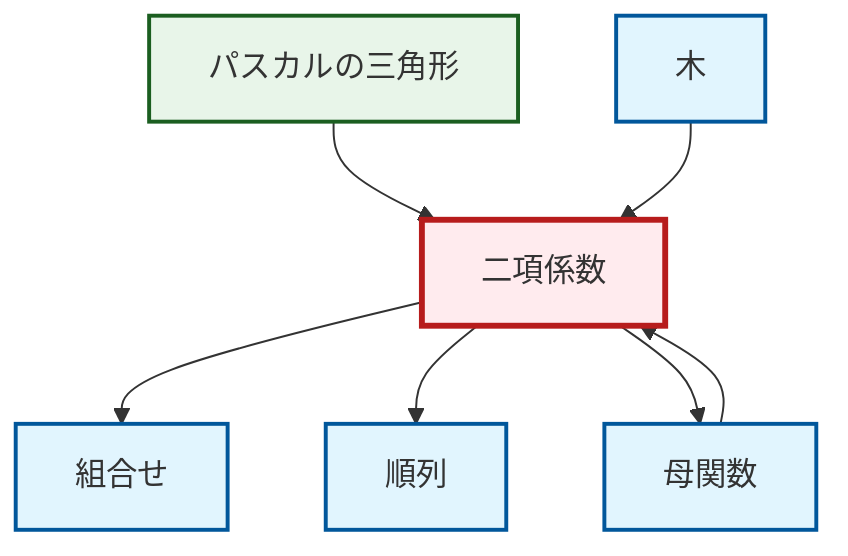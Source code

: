 graph TD
    classDef definition fill:#e1f5fe,stroke:#01579b,stroke-width:2px
    classDef theorem fill:#f3e5f5,stroke:#4a148c,stroke-width:2px
    classDef axiom fill:#fff3e0,stroke:#e65100,stroke-width:2px
    classDef example fill:#e8f5e9,stroke:#1b5e20,stroke-width:2px
    classDef current fill:#ffebee,stroke:#b71c1c,stroke-width:3px
    def-permutation["順列"]:::definition
    def-tree["木"]:::definition
    def-combination["組合せ"]:::definition
    ex-pascals-triangle["パスカルの三角形"]:::example
    def-binomial-coefficient["二項係数"]:::definition
    def-generating-function["母関数"]:::definition
    ex-pascals-triangle --> def-binomial-coefficient
    def-tree --> def-binomial-coefficient
    def-generating-function --> def-binomial-coefficient
    def-binomial-coefficient --> def-combination
    def-binomial-coefficient --> def-permutation
    def-binomial-coefficient --> def-generating-function
    class def-binomial-coefficient current